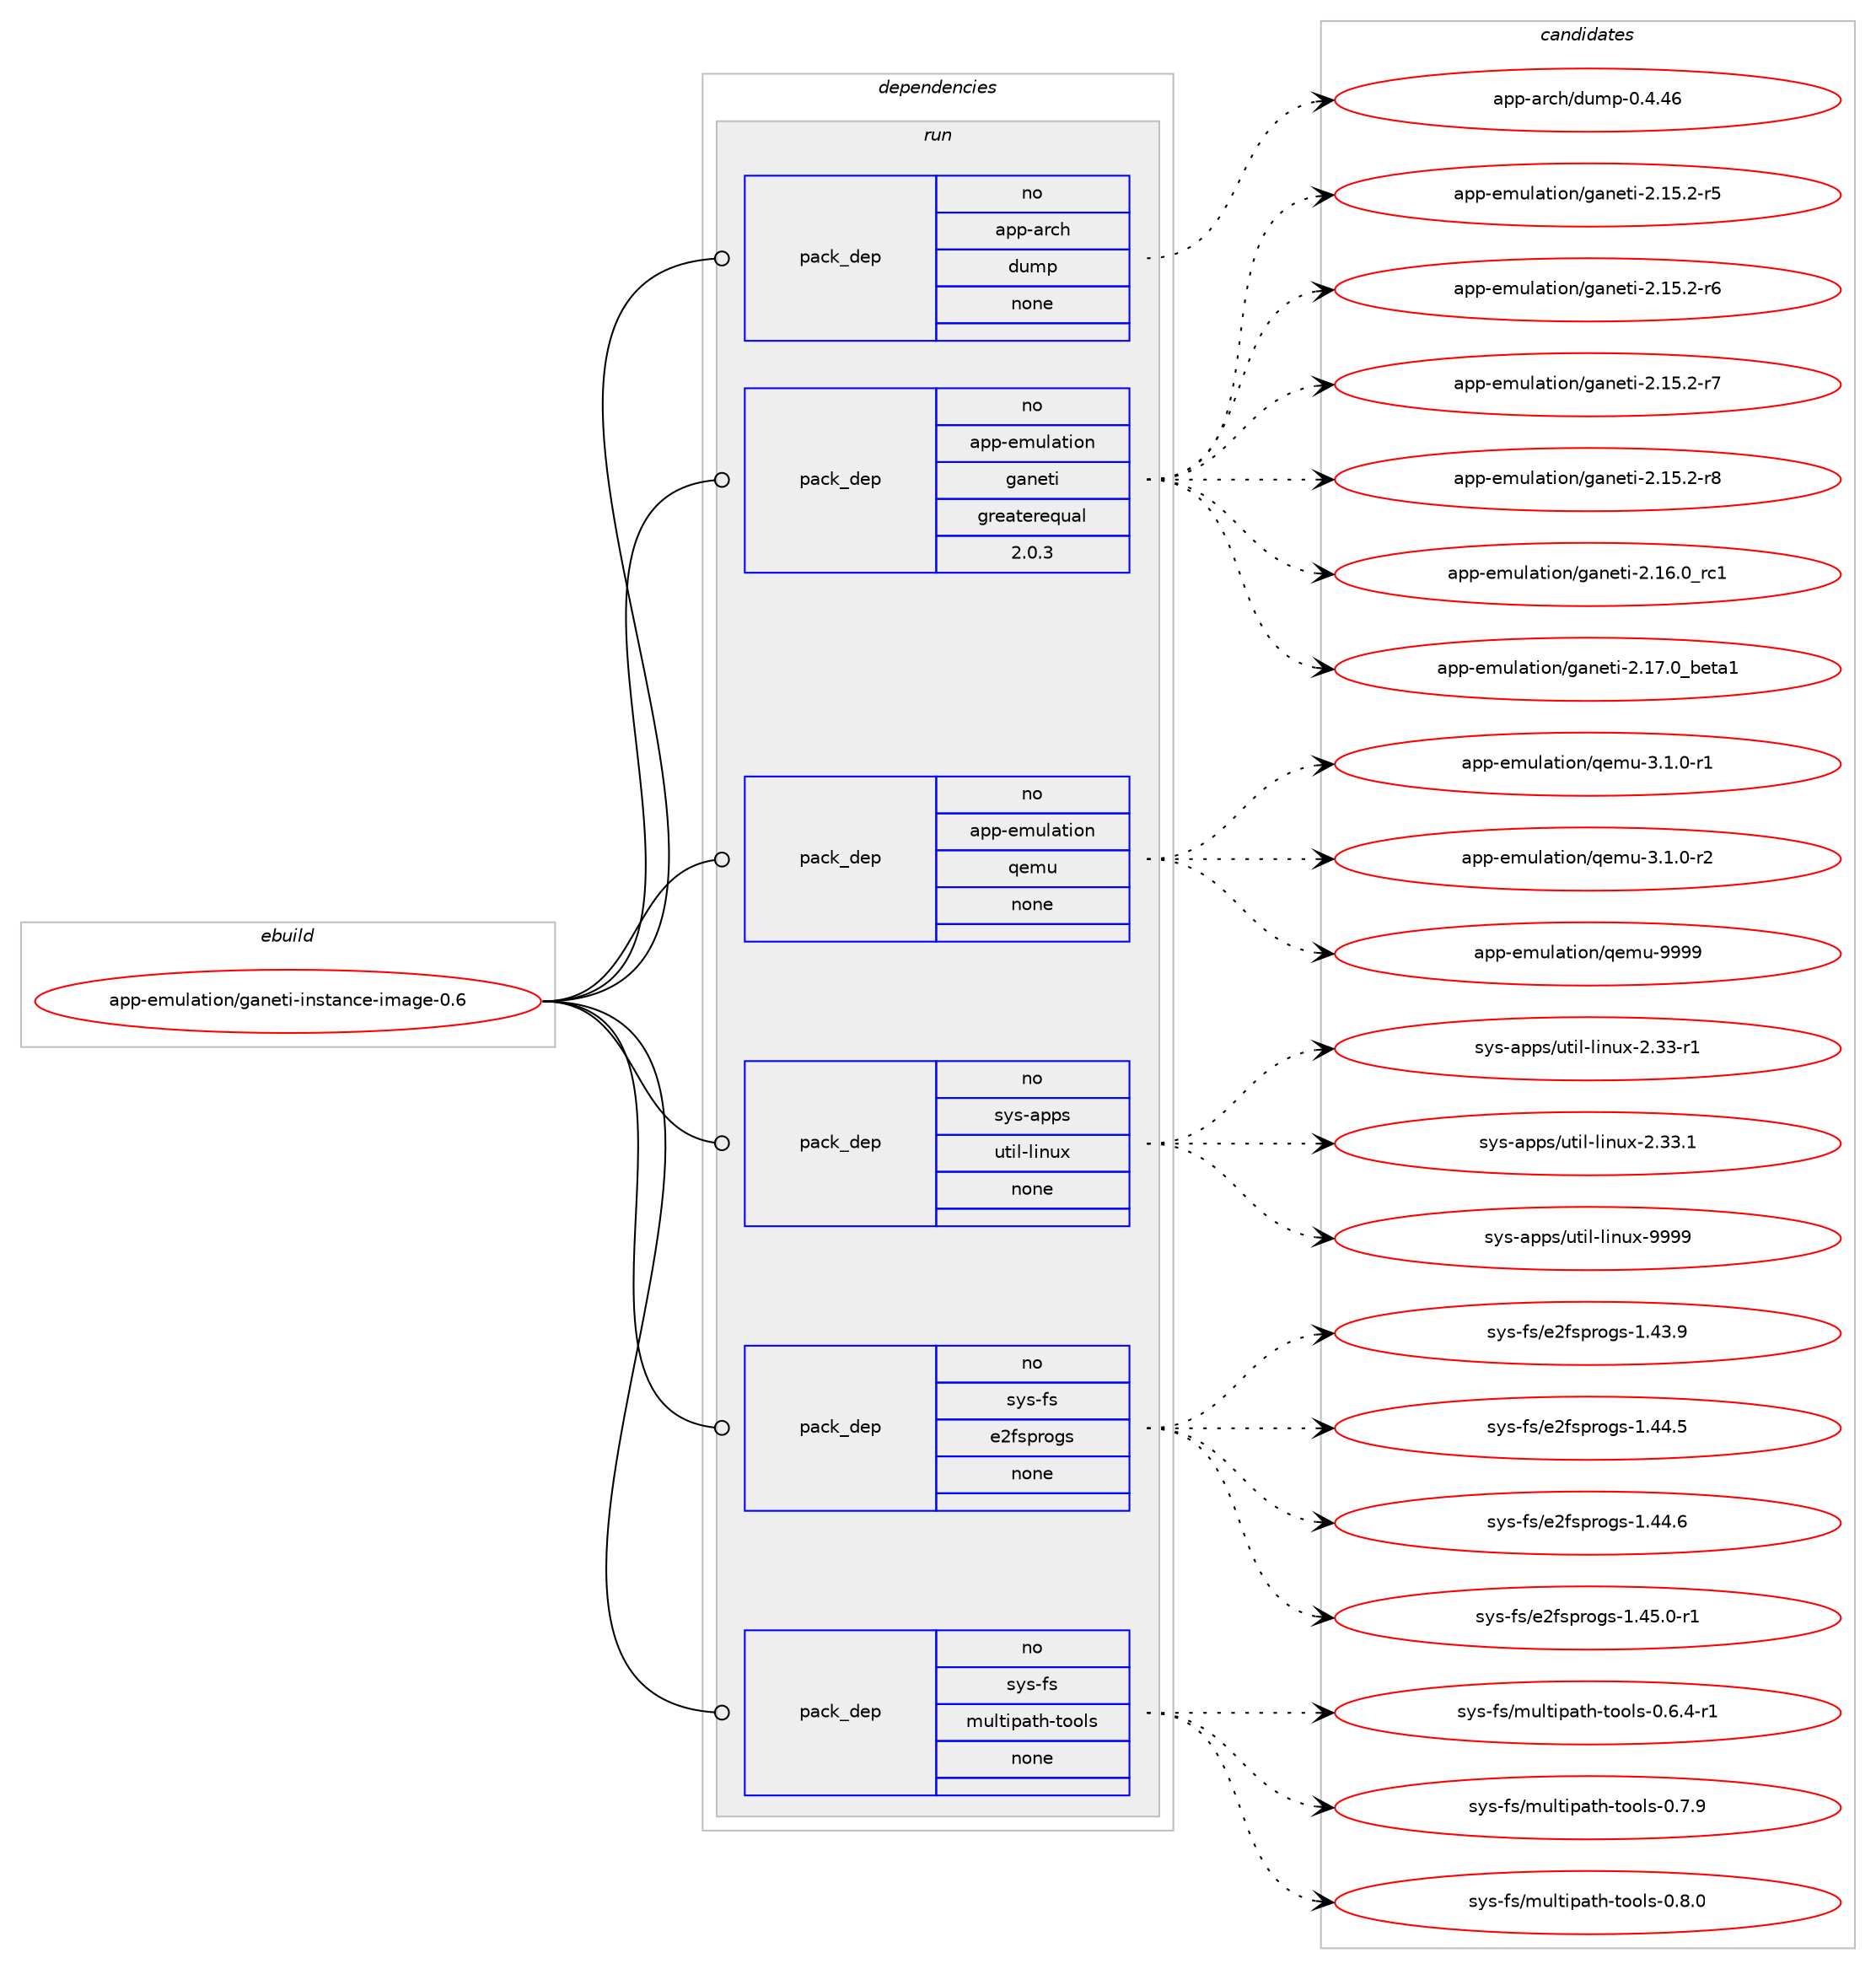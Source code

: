 digraph prolog {

# *************
# Graph options
# *************

newrank=true;
concentrate=true;
compound=true;
graph [rankdir=LR,fontname=Helvetica,fontsize=10,ranksep=1.5];#, ranksep=2.5, nodesep=0.2];
edge  [arrowhead=vee];
node  [fontname=Helvetica,fontsize=10];

# **********
# The ebuild
# **********

subgraph cluster_leftcol {
color=gray;
rank=same;
label=<<i>ebuild</i>>;
id [label="app-emulation/ganeti-instance-image-0.6", color=red, width=4, href="../app-emulation/ganeti-instance-image-0.6.svg"];
}

# ****************
# The dependencies
# ****************

subgraph cluster_midcol {
color=gray;
label=<<i>dependencies</i>>;
subgraph cluster_compile {
fillcolor="#eeeeee";
style=filled;
label=<<i>compile</i>>;
}
subgraph cluster_compileandrun {
fillcolor="#eeeeee";
style=filled;
label=<<i>compile and run</i>>;
}
subgraph cluster_run {
fillcolor="#eeeeee";
style=filled;
label=<<i>run</i>>;
subgraph pack916047 {
dependency1286035 [label=<<TABLE BORDER="0" CELLBORDER="1" CELLSPACING="0" CELLPADDING="4" WIDTH="220"><TR><TD ROWSPAN="6" CELLPADDING="30">pack_dep</TD></TR><TR><TD WIDTH="110">no</TD></TR><TR><TD>app-arch</TD></TR><TR><TD>dump</TD></TR><TR><TD>none</TD></TR><TR><TD></TD></TR></TABLE>>, shape=none, color=blue];
}
id:e -> dependency1286035:w [weight=20,style="solid",arrowhead="odot"];
subgraph pack916048 {
dependency1286036 [label=<<TABLE BORDER="0" CELLBORDER="1" CELLSPACING="0" CELLPADDING="4" WIDTH="220"><TR><TD ROWSPAN="6" CELLPADDING="30">pack_dep</TD></TR><TR><TD WIDTH="110">no</TD></TR><TR><TD>app-emulation</TD></TR><TR><TD>ganeti</TD></TR><TR><TD>greaterequal</TD></TR><TR><TD>2.0.3</TD></TR></TABLE>>, shape=none, color=blue];
}
id:e -> dependency1286036:w [weight=20,style="solid",arrowhead="odot"];
subgraph pack916049 {
dependency1286037 [label=<<TABLE BORDER="0" CELLBORDER="1" CELLSPACING="0" CELLPADDING="4" WIDTH="220"><TR><TD ROWSPAN="6" CELLPADDING="30">pack_dep</TD></TR><TR><TD WIDTH="110">no</TD></TR><TR><TD>app-emulation</TD></TR><TR><TD>qemu</TD></TR><TR><TD>none</TD></TR><TR><TD></TD></TR></TABLE>>, shape=none, color=blue];
}
id:e -> dependency1286037:w [weight=20,style="solid",arrowhead="odot"];
subgraph pack916050 {
dependency1286038 [label=<<TABLE BORDER="0" CELLBORDER="1" CELLSPACING="0" CELLPADDING="4" WIDTH="220"><TR><TD ROWSPAN="6" CELLPADDING="30">pack_dep</TD></TR><TR><TD WIDTH="110">no</TD></TR><TR><TD>sys-apps</TD></TR><TR><TD>util-linux</TD></TR><TR><TD>none</TD></TR><TR><TD></TD></TR></TABLE>>, shape=none, color=blue];
}
id:e -> dependency1286038:w [weight=20,style="solid",arrowhead="odot"];
subgraph pack916051 {
dependency1286039 [label=<<TABLE BORDER="0" CELLBORDER="1" CELLSPACING="0" CELLPADDING="4" WIDTH="220"><TR><TD ROWSPAN="6" CELLPADDING="30">pack_dep</TD></TR><TR><TD WIDTH="110">no</TD></TR><TR><TD>sys-fs</TD></TR><TR><TD>e2fsprogs</TD></TR><TR><TD>none</TD></TR><TR><TD></TD></TR></TABLE>>, shape=none, color=blue];
}
id:e -> dependency1286039:w [weight=20,style="solid",arrowhead="odot"];
subgraph pack916052 {
dependency1286040 [label=<<TABLE BORDER="0" CELLBORDER="1" CELLSPACING="0" CELLPADDING="4" WIDTH="220"><TR><TD ROWSPAN="6" CELLPADDING="30">pack_dep</TD></TR><TR><TD WIDTH="110">no</TD></TR><TR><TD>sys-fs</TD></TR><TR><TD>multipath-tools</TD></TR><TR><TD>none</TD></TR><TR><TD></TD></TR></TABLE>>, shape=none, color=blue];
}
id:e -> dependency1286040:w [weight=20,style="solid",arrowhead="odot"];
}
}

# **************
# The candidates
# **************

subgraph cluster_choices {
rank=same;
color=gray;
label=<<i>candidates</i>>;

subgraph choice916047 {
color=black;
nodesep=1;
choice971121124597114991044710011710911245484652465254 [label="app-arch/dump-0.4.46", color=red, width=4,href="../app-arch/dump-0.4.46.svg"];
dependency1286035:e -> choice971121124597114991044710011710911245484652465254:w [style=dotted,weight="100"];
}
subgraph choice916048 {
color=black;
nodesep=1;
choice9711211245101109117108971161051111104710397110101116105455046495346504511453 [label="app-emulation/ganeti-2.15.2-r5", color=red, width=4,href="../app-emulation/ganeti-2.15.2-r5.svg"];
choice9711211245101109117108971161051111104710397110101116105455046495346504511454 [label="app-emulation/ganeti-2.15.2-r6", color=red, width=4,href="../app-emulation/ganeti-2.15.2-r6.svg"];
choice9711211245101109117108971161051111104710397110101116105455046495346504511455 [label="app-emulation/ganeti-2.15.2-r7", color=red, width=4,href="../app-emulation/ganeti-2.15.2-r7.svg"];
choice9711211245101109117108971161051111104710397110101116105455046495346504511456 [label="app-emulation/ganeti-2.15.2-r8", color=red, width=4,href="../app-emulation/ganeti-2.15.2-r8.svg"];
choice971121124510110911710897116105111110471039711010111610545504649544648951149949 [label="app-emulation/ganeti-2.16.0_rc1", color=red, width=4,href="../app-emulation/ganeti-2.16.0_rc1.svg"];
choice97112112451011091171089711610511111047103971101011161054550464955464895981011169749 [label="app-emulation/ganeti-2.17.0_beta1", color=red, width=4,href="../app-emulation/ganeti-2.17.0_beta1.svg"];
dependency1286036:e -> choice9711211245101109117108971161051111104710397110101116105455046495346504511453:w [style=dotted,weight="100"];
dependency1286036:e -> choice9711211245101109117108971161051111104710397110101116105455046495346504511454:w [style=dotted,weight="100"];
dependency1286036:e -> choice9711211245101109117108971161051111104710397110101116105455046495346504511455:w [style=dotted,weight="100"];
dependency1286036:e -> choice9711211245101109117108971161051111104710397110101116105455046495346504511456:w [style=dotted,weight="100"];
dependency1286036:e -> choice971121124510110911710897116105111110471039711010111610545504649544648951149949:w [style=dotted,weight="100"];
dependency1286036:e -> choice97112112451011091171089711610511111047103971101011161054550464955464895981011169749:w [style=dotted,weight="100"];
}
subgraph choice916049 {
color=black;
nodesep=1;
choice971121124510110911710897116105111110471131011091174551464946484511449 [label="app-emulation/qemu-3.1.0-r1", color=red, width=4,href="../app-emulation/qemu-3.1.0-r1.svg"];
choice971121124510110911710897116105111110471131011091174551464946484511450 [label="app-emulation/qemu-3.1.0-r2", color=red, width=4,href="../app-emulation/qemu-3.1.0-r2.svg"];
choice971121124510110911710897116105111110471131011091174557575757 [label="app-emulation/qemu-9999", color=red, width=4,href="../app-emulation/qemu-9999.svg"];
dependency1286037:e -> choice971121124510110911710897116105111110471131011091174551464946484511449:w [style=dotted,weight="100"];
dependency1286037:e -> choice971121124510110911710897116105111110471131011091174551464946484511450:w [style=dotted,weight="100"];
dependency1286037:e -> choice971121124510110911710897116105111110471131011091174557575757:w [style=dotted,weight="100"];
}
subgraph choice916050 {
color=black;
nodesep=1;
choice1151211154597112112115471171161051084510810511011712045504651514511449 [label="sys-apps/util-linux-2.33-r1", color=red, width=4,href="../sys-apps/util-linux-2.33-r1.svg"];
choice1151211154597112112115471171161051084510810511011712045504651514649 [label="sys-apps/util-linux-2.33.1", color=red, width=4,href="../sys-apps/util-linux-2.33.1.svg"];
choice115121115459711211211547117116105108451081051101171204557575757 [label="sys-apps/util-linux-9999", color=red, width=4,href="../sys-apps/util-linux-9999.svg"];
dependency1286038:e -> choice1151211154597112112115471171161051084510810511011712045504651514511449:w [style=dotted,weight="100"];
dependency1286038:e -> choice1151211154597112112115471171161051084510810511011712045504651514649:w [style=dotted,weight="100"];
dependency1286038:e -> choice115121115459711211211547117116105108451081051101171204557575757:w [style=dotted,weight="100"];
}
subgraph choice916051 {
color=black;
nodesep=1;
choice11512111545102115471015010211511211411110311545494652514657 [label="sys-fs/e2fsprogs-1.43.9", color=red, width=4,href="../sys-fs/e2fsprogs-1.43.9.svg"];
choice11512111545102115471015010211511211411110311545494652524653 [label="sys-fs/e2fsprogs-1.44.5", color=red, width=4,href="../sys-fs/e2fsprogs-1.44.5.svg"];
choice11512111545102115471015010211511211411110311545494652524654 [label="sys-fs/e2fsprogs-1.44.6", color=red, width=4,href="../sys-fs/e2fsprogs-1.44.6.svg"];
choice115121115451021154710150102115112114111103115454946525346484511449 [label="sys-fs/e2fsprogs-1.45.0-r1", color=red, width=4,href="../sys-fs/e2fsprogs-1.45.0-r1.svg"];
dependency1286039:e -> choice11512111545102115471015010211511211411110311545494652514657:w [style=dotted,weight="100"];
dependency1286039:e -> choice11512111545102115471015010211511211411110311545494652524653:w [style=dotted,weight="100"];
dependency1286039:e -> choice11512111545102115471015010211511211411110311545494652524654:w [style=dotted,weight="100"];
dependency1286039:e -> choice115121115451021154710150102115112114111103115454946525346484511449:w [style=dotted,weight="100"];
}
subgraph choice916052 {
color=black;
nodesep=1;
choice115121115451021154710911710811610511297116104451161111111081154548465446524511449 [label="sys-fs/multipath-tools-0.6.4-r1", color=red, width=4,href="../sys-fs/multipath-tools-0.6.4-r1.svg"];
choice11512111545102115471091171081161051129711610445116111111108115454846554657 [label="sys-fs/multipath-tools-0.7.9", color=red, width=4,href="../sys-fs/multipath-tools-0.7.9.svg"];
choice11512111545102115471091171081161051129711610445116111111108115454846564648 [label="sys-fs/multipath-tools-0.8.0", color=red, width=4,href="../sys-fs/multipath-tools-0.8.0.svg"];
dependency1286040:e -> choice115121115451021154710911710811610511297116104451161111111081154548465446524511449:w [style=dotted,weight="100"];
dependency1286040:e -> choice11512111545102115471091171081161051129711610445116111111108115454846554657:w [style=dotted,weight="100"];
dependency1286040:e -> choice11512111545102115471091171081161051129711610445116111111108115454846564648:w [style=dotted,weight="100"];
}
}

}
